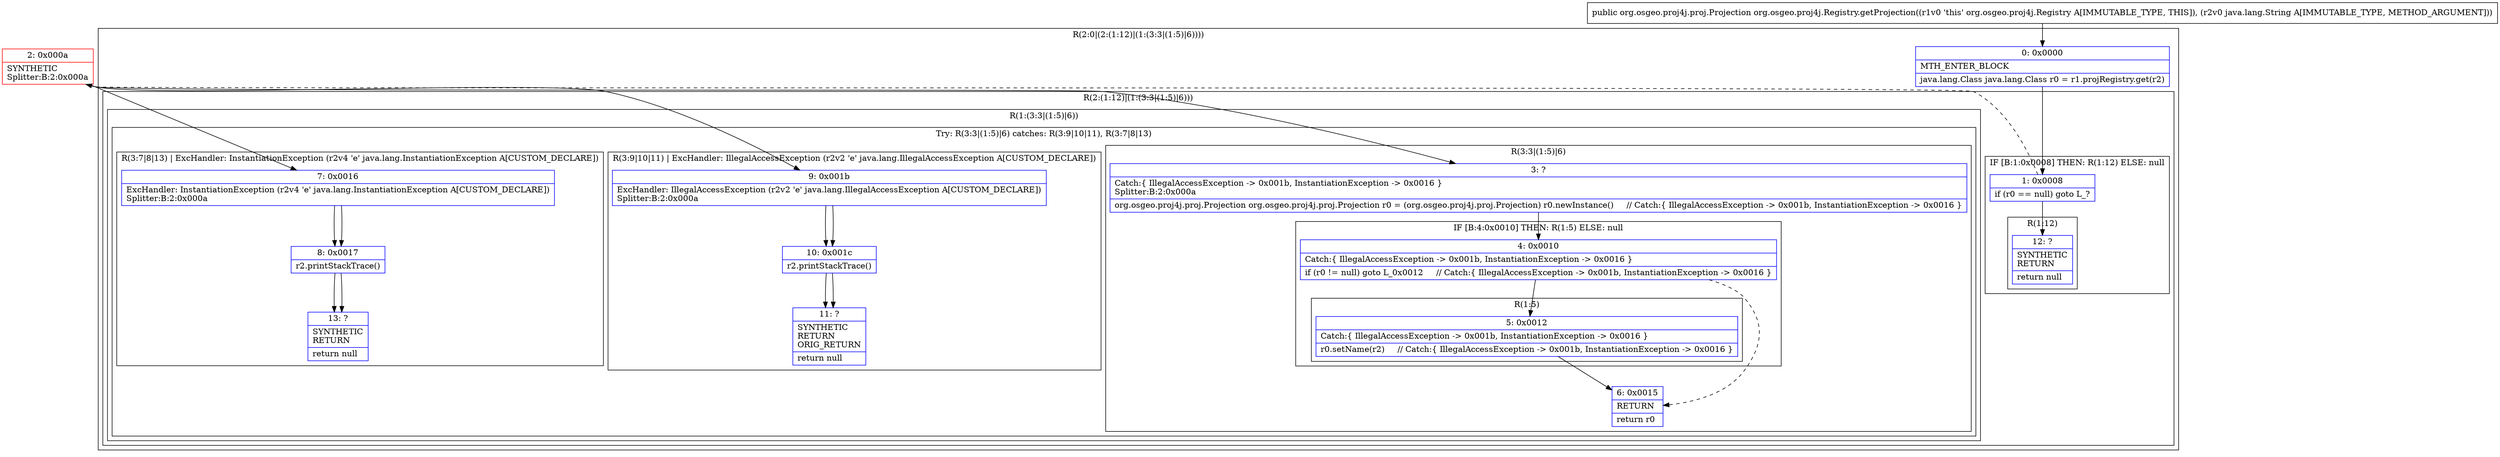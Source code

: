 digraph "CFG fororg.osgeo.proj4j.Registry.getProjection(Ljava\/lang\/String;)Lorg\/osgeo\/proj4j\/proj\/Projection;" {
subgraph cluster_Region_459203733 {
label = "R(2:0|(2:(1:12)|(1:(3:3|(1:5)|6))))";
node [shape=record,color=blue];
Node_0 [shape=record,label="{0\:\ 0x0000|MTH_ENTER_BLOCK\l|java.lang.Class java.lang.Class r0 = r1.projRegistry.get(r2)\l}"];
subgraph cluster_Region_70672033 {
label = "R(2:(1:12)|(1:(3:3|(1:5)|6)))";
node [shape=record,color=blue];
subgraph cluster_IfRegion_739245888 {
label = "IF [B:1:0x0008] THEN: R(1:12) ELSE: null";
node [shape=record,color=blue];
Node_1 [shape=record,label="{1\:\ 0x0008|if (r0 == null) goto L_?\l}"];
subgraph cluster_Region_1355292759 {
label = "R(1:12)";
node [shape=record,color=blue];
Node_12 [shape=record,label="{12\:\ ?|SYNTHETIC\lRETURN\l|return null\l}"];
}
}
subgraph cluster_Region_1631082317 {
label = "R(1:(3:3|(1:5)|6))";
node [shape=record,color=blue];
subgraph cluster_TryCatchRegion_313743620 {
label = "Try: R(3:3|(1:5)|6) catches: R(3:9|10|11), R(3:7|8|13)";
node [shape=record,color=blue];
subgraph cluster_Region_1037651768 {
label = "R(3:3|(1:5)|6)";
node [shape=record,color=blue];
Node_3 [shape=record,label="{3\:\ ?|Catch:\{ IllegalAccessException \-\> 0x001b, InstantiationException \-\> 0x0016 \}\lSplitter:B:2:0x000a\l|org.osgeo.proj4j.proj.Projection org.osgeo.proj4j.proj.Projection r0 = (org.osgeo.proj4j.proj.Projection) r0.newInstance()     \/\/ Catch:\{ IllegalAccessException \-\> 0x001b, InstantiationException \-\> 0x0016 \}\l}"];
subgraph cluster_IfRegion_1874431665 {
label = "IF [B:4:0x0010] THEN: R(1:5) ELSE: null";
node [shape=record,color=blue];
Node_4 [shape=record,label="{4\:\ 0x0010|Catch:\{ IllegalAccessException \-\> 0x001b, InstantiationException \-\> 0x0016 \}\l|if (r0 != null) goto L_0x0012     \/\/ Catch:\{ IllegalAccessException \-\> 0x001b, InstantiationException \-\> 0x0016 \}\l}"];
subgraph cluster_Region_61846943 {
label = "R(1:5)";
node [shape=record,color=blue];
Node_5 [shape=record,label="{5\:\ 0x0012|Catch:\{ IllegalAccessException \-\> 0x001b, InstantiationException \-\> 0x0016 \}\l|r0.setName(r2)     \/\/ Catch:\{ IllegalAccessException \-\> 0x001b, InstantiationException \-\> 0x0016 \}\l}"];
}
}
Node_6 [shape=record,label="{6\:\ 0x0015|RETURN\l|return r0\l}"];
}
subgraph cluster_Region_617012901 {
label = "R(3:9|10|11) | ExcHandler: IllegalAccessException (r2v2 'e' java.lang.IllegalAccessException A[CUSTOM_DECLARE])\l";
node [shape=record,color=blue];
Node_9 [shape=record,label="{9\:\ 0x001b|ExcHandler: IllegalAccessException (r2v2 'e' java.lang.IllegalAccessException A[CUSTOM_DECLARE])\lSplitter:B:2:0x000a\l}"];
Node_10 [shape=record,label="{10\:\ 0x001c|r2.printStackTrace()\l}"];
Node_11 [shape=record,label="{11\:\ ?|SYNTHETIC\lRETURN\lORIG_RETURN\l|return null\l}"];
}
subgraph cluster_Region_899516658 {
label = "R(3:7|8|13) | ExcHandler: InstantiationException (r2v4 'e' java.lang.InstantiationException A[CUSTOM_DECLARE])\l";
node [shape=record,color=blue];
Node_7 [shape=record,label="{7\:\ 0x0016|ExcHandler: InstantiationException (r2v4 'e' java.lang.InstantiationException A[CUSTOM_DECLARE])\lSplitter:B:2:0x000a\l}"];
Node_8 [shape=record,label="{8\:\ 0x0017|r2.printStackTrace()\l}"];
Node_13 [shape=record,label="{13\:\ ?|SYNTHETIC\lRETURN\l|return null\l}"];
}
}
}
}
}
subgraph cluster_Region_617012901 {
label = "R(3:9|10|11) | ExcHandler: IllegalAccessException (r2v2 'e' java.lang.IllegalAccessException A[CUSTOM_DECLARE])\l";
node [shape=record,color=blue];
Node_9 [shape=record,label="{9\:\ 0x001b|ExcHandler: IllegalAccessException (r2v2 'e' java.lang.IllegalAccessException A[CUSTOM_DECLARE])\lSplitter:B:2:0x000a\l}"];
Node_10 [shape=record,label="{10\:\ 0x001c|r2.printStackTrace()\l}"];
Node_11 [shape=record,label="{11\:\ ?|SYNTHETIC\lRETURN\lORIG_RETURN\l|return null\l}"];
}
subgraph cluster_Region_899516658 {
label = "R(3:7|8|13) | ExcHandler: InstantiationException (r2v4 'e' java.lang.InstantiationException A[CUSTOM_DECLARE])\l";
node [shape=record,color=blue];
Node_7 [shape=record,label="{7\:\ 0x0016|ExcHandler: InstantiationException (r2v4 'e' java.lang.InstantiationException A[CUSTOM_DECLARE])\lSplitter:B:2:0x000a\l}"];
Node_8 [shape=record,label="{8\:\ 0x0017|r2.printStackTrace()\l}"];
Node_13 [shape=record,label="{13\:\ ?|SYNTHETIC\lRETURN\l|return null\l}"];
}
Node_2 [shape=record,color=red,label="{2\:\ 0x000a|SYNTHETIC\lSplitter:B:2:0x000a\l}"];
MethodNode[shape=record,label="{public org.osgeo.proj4j.proj.Projection org.osgeo.proj4j.Registry.getProjection((r1v0 'this' org.osgeo.proj4j.Registry A[IMMUTABLE_TYPE, THIS]), (r2v0 java.lang.String A[IMMUTABLE_TYPE, METHOD_ARGUMENT])) }"];
MethodNode -> Node_0;
Node_0 -> Node_1;
Node_1 -> Node_2[style=dashed];
Node_1 -> Node_12;
Node_3 -> Node_4;
Node_4 -> Node_5;
Node_4 -> Node_6[style=dashed];
Node_5 -> Node_6;
Node_9 -> Node_10;
Node_10 -> Node_11;
Node_7 -> Node_8;
Node_8 -> Node_13;
Node_9 -> Node_10;
Node_10 -> Node_11;
Node_7 -> Node_8;
Node_8 -> Node_13;
Node_2 -> Node_3;
Node_2 -> Node_9;
Node_2 -> Node_7;
}

